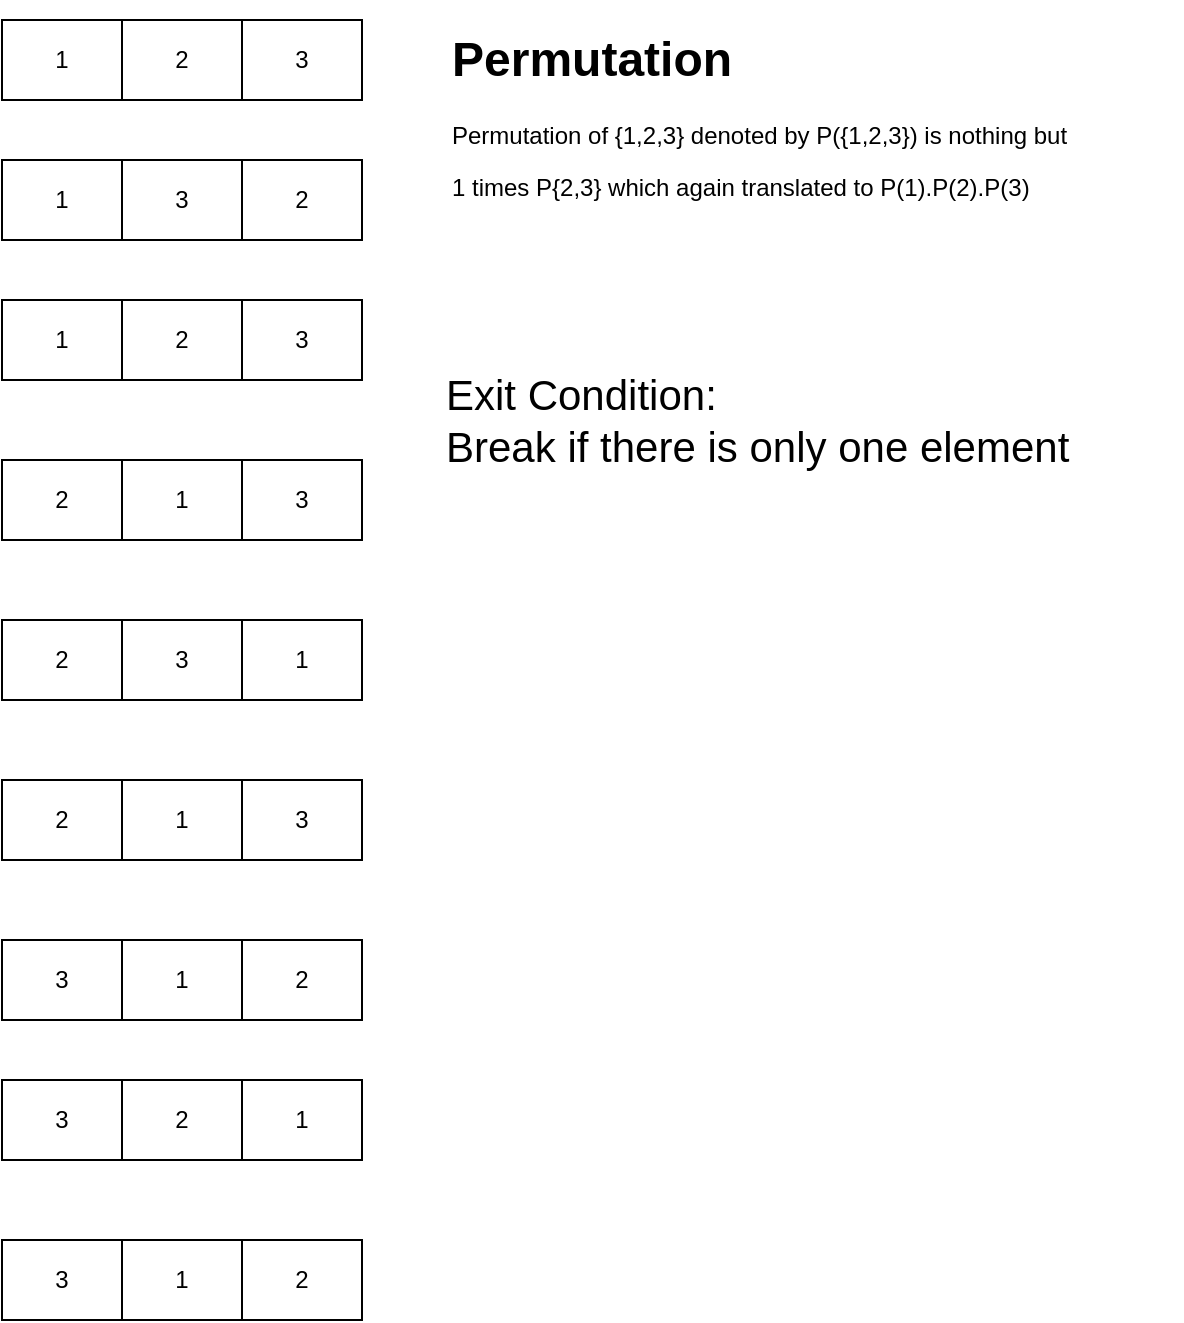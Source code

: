 <mxfile version="20.3.0" type="device"><diagram id="f4Z0a30J_ppED9gUipkH" name="Page-1"><mxGraphModel dx="1348" dy="878" grid="1" gridSize="10" guides="1" tooltips="1" connect="1" arrows="1" fold="1" page="1" pageScale="1" pageWidth="850" pageHeight="1100" math="0" shadow="0"><root><mxCell id="0"/><mxCell id="1" parent="0"/><mxCell id="xhpB51h2Cy-E5C4TXrNV-1" value="" style="shape=table;startSize=0;container=1;collapsible=0;childLayout=tableLayout;" vertex="1" parent="1"><mxGeometry x="150" y="110" width="180" height="40" as="geometry"/></mxCell><mxCell id="xhpB51h2Cy-E5C4TXrNV-2" value="" style="shape=tableRow;horizontal=0;startSize=0;swimlaneHead=0;swimlaneBody=0;top=0;left=0;bottom=0;right=0;collapsible=0;dropTarget=0;fillColor=none;points=[[0,0.5],[1,0.5]];portConstraint=eastwest;" vertex="1" parent="xhpB51h2Cy-E5C4TXrNV-1"><mxGeometry width="180" height="40" as="geometry"/></mxCell><mxCell id="xhpB51h2Cy-E5C4TXrNV-3" value="1" style="shape=partialRectangle;html=1;whiteSpace=wrap;connectable=0;overflow=hidden;fillColor=none;top=0;left=0;bottom=0;right=0;pointerEvents=1;" vertex="1" parent="xhpB51h2Cy-E5C4TXrNV-2"><mxGeometry width="60" height="40" as="geometry"><mxRectangle width="60" height="40" as="alternateBounds"/></mxGeometry></mxCell><mxCell id="xhpB51h2Cy-E5C4TXrNV-4" value="2" style="shape=partialRectangle;html=1;whiteSpace=wrap;connectable=0;overflow=hidden;fillColor=none;top=0;left=0;bottom=0;right=0;pointerEvents=1;" vertex="1" parent="xhpB51h2Cy-E5C4TXrNV-2"><mxGeometry x="60" width="60" height="40" as="geometry"><mxRectangle width="60" height="40" as="alternateBounds"/></mxGeometry></mxCell><mxCell id="xhpB51h2Cy-E5C4TXrNV-5" value="3" style="shape=partialRectangle;html=1;whiteSpace=wrap;connectable=0;overflow=hidden;fillColor=none;top=0;left=0;bottom=0;right=0;pointerEvents=1;" vertex="1" parent="xhpB51h2Cy-E5C4TXrNV-2"><mxGeometry x="120" width="60" height="40" as="geometry"><mxRectangle width="60" height="40" as="alternateBounds"/></mxGeometry></mxCell><mxCell id="xhpB51h2Cy-E5C4TXrNV-6" value="" style="shape=table;startSize=0;container=1;collapsible=0;childLayout=tableLayout;" vertex="1" parent="1"><mxGeometry x="150" y="180" width="180" height="40" as="geometry"/></mxCell><mxCell id="xhpB51h2Cy-E5C4TXrNV-7" value="" style="shape=tableRow;horizontal=0;startSize=0;swimlaneHead=0;swimlaneBody=0;top=0;left=0;bottom=0;right=0;collapsible=0;dropTarget=0;fillColor=none;points=[[0,0.5],[1,0.5]];portConstraint=eastwest;" vertex="1" parent="xhpB51h2Cy-E5C4TXrNV-6"><mxGeometry width="180" height="40" as="geometry"/></mxCell><mxCell id="xhpB51h2Cy-E5C4TXrNV-8" value="1" style="shape=partialRectangle;html=1;whiteSpace=wrap;connectable=0;overflow=hidden;fillColor=none;top=0;left=0;bottom=0;right=0;pointerEvents=1;" vertex="1" parent="xhpB51h2Cy-E5C4TXrNV-7"><mxGeometry width="60" height="40" as="geometry"><mxRectangle width="60" height="40" as="alternateBounds"/></mxGeometry></mxCell><mxCell id="xhpB51h2Cy-E5C4TXrNV-9" value="3" style="shape=partialRectangle;html=1;whiteSpace=wrap;connectable=0;overflow=hidden;fillColor=none;top=0;left=0;bottom=0;right=0;pointerEvents=1;" vertex="1" parent="xhpB51h2Cy-E5C4TXrNV-7"><mxGeometry x="60" width="60" height="40" as="geometry"><mxRectangle width="60" height="40" as="alternateBounds"/></mxGeometry></mxCell><mxCell id="xhpB51h2Cy-E5C4TXrNV-10" value="2" style="shape=partialRectangle;html=1;whiteSpace=wrap;connectable=0;overflow=hidden;fillColor=none;top=0;left=0;bottom=0;right=0;pointerEvents=1;" vertex="1" parent="xhpB51h2Cy-E5C4TXrNV-7"><mxGeometry x="120" width="60" height="40" as="geometry"><mxRectangle width="60" height="40" as="alternateBounds"/></mxGeometry></mxCell><mxCell id="xhpB51h2Cy-E5C4TXrNV-15" value="" style="shape=table;startSize=0;container=1;collapsible=0;childLayout=tableLayout;" vertex="1" parent="1"><mxGeometry x="150" y="250" width="180" height="40" as="geometry"/></mxCell><mxCell id="xhpB51h2Cy-E5C4TXrNV-16" value="" style="shape=tableRow;horizontal=0;startSize=0;swimlaneHead=0;swimlaneBody=0;top=0;left=0;bottom=0;right=0;collapsible=0;dropTarget=0;fillColor=none;points=[[0,0.5],[1,0.5]];portConstraint=eastwest;" vertex="1" parent="xhpB51h2Cy-E5C4TXrNV-15"><mxGeometry width="180" height="40" as="geometry"/></mxCell><mxCell id="xhpB51h2Cy-E5C4TXrNV-17" value="1" style="shape=partialRectangle;html=1;whiteSpace=wrap;connectable=0;overflow=hidden;fillColor=none;top=0;left=0;bottom=0;right=0;pointerEvents=1;" vertex="1" parent="xhpB51h2Cy-E5C4TXrNV-16"><mxGeometry width="60" height="40" as="geometry"><mxRectangle width="60" height="40" as="alternateBounds"/></mxGeometry></mxCell><mxCell id="xhpB51h2Cy-E5C4TXrNV-18" value="2" style="shape=partialRectangle;html=1;whiteSpace=wrap;connectable=0;overflow=hidden;fillColor=none;top=0;left=0;bottom=0;right=0;pointerEvents=1;" vertex="1" parent="xhpB51h2Cy-E5C4TXrNV-16"><mxGeometry x="60" width="60" height="40" as="geometry"><mxRectangle width="60" height="40" as="alternateBounds"/></mxGeometry></mxCell><mxCell id="xhpB51h2Cy-E5C4TXrNV-19" value="3" style="shape=partialRectangle;html=1;whiteSpace=wrap;connectable=0;overflow=hidden;fillColor=none;top=0;left=0;bottom=0;right=0;pointerEvents=1;" vertex="1" parent="xhpB51h2Cy-E5C4TXrNV-16"><mxGeometry x="120" width="60" height="40" as="geometry"><mxRectangle width="60" height="40" as="alternateBounds"/></mxGeometry></mxCell><mxCell id="xhpB51h2Cy-E5C4TXrNV-20" value="" style="shape=table;startSize=0;container=1;collapsible=0;childLayout=tableLayout;" vertex="1" parent="1"><mxGeometry x="150" y="330" width="180" height="40" as="geometry"/></mxCell><mxCell id="xhpB51h2Cy-E5C4TXrNV-21" value="" style="shape=tableRow;horizontal=0;startSize=0;swimlaneHead=0;swimlaneBody=0;top=0;left=0;bottom=0;right=0;collapsible=0;dropTarget=0;fillColor=none;points=[[0,0.5],[1,0.5]];portConstraint=eastwest;" vertex="1" parent="xhpB51h2Cy-E5C4TXrNV-20"><mxGeometry width="180" height="40" as="geometry"/></mxCell><mxCell id="xhpB51h2Cy-E5C4TXrNV-22" value="2" style="shape=partialRectangle;html=1;whiteSpace=wrap;connectable=0;overflow=hidden;fillColor=none;top=0;left=0;bottom=0;right=0;pointerEvents=1;" vertex="1" parent="xhpB51h2Cy-E5C4TXrNV-21"><mxGeometry width="60" height="40" as="geometry"><mxRectangle width="60" height="40" as="alternateBounds"/></mxGeometry></mxCell><mxCell id="xhpB51h2Cy-E5C4TXrNV-23" value="1" style="shape=partialRectangle;html=1;whiteSpace=wrap;connectable=0;overflow=hidden;fillColor=none;top=0;left=0;bottom=0;right=0;pointerEvents=1;" vertex="1" parent="xhpB51h2Cy-E5C4TXrNV-21"><mxGeometry x="60" width="60" height="40" as="geometry"><mxRectangle width="60" height="40" as="alternateBounds"/></mxGeometry></mxCell><mxCell id="xhpB51h2Cy-E5C4TXrNV-24" value="3" style="shape=partialRectangle;html=1;whiteSpace=wrap;connectable=0;overflow=hidden;fillColor=none;top=0;left=0;bottom=0;right=0;pointerEvents=1;" vertex="1" parent="xhpB51h2Cy-E5C4TXrNV-21"><mxGeometry x="120" width="60" height="40" as="geometry"><mxRectangle width="60" height="40" as="alternateBounds"/></mxGeometry></mxCell><mxCell id="xhpB51h2Cy-E5C4TXrNV-25" value="" style="shape=table;startSize=0;container=1;collapsible=0;childLayout=tableLayout;" vertex="1" parent="1"><mxGeometry x="150" y="410" width="180" height="40" as="geometry"/></mxCell><mxCell id="xhpB51h2Cy-E5C4TXrNV-26" value="" style="shape=tableRow;horizontal=0;startSize=0;swimlaneHead=0;swimlaneBody=0;top=0;left=0;bottom=0;right=0;collapsible=0;dropTarget=0;fillColor=none;points=[[0,0.5],[1,0.5]];portConstraint=eastwest;" vertex="1" parent="xhpB51h2Cy-E5C4TXrNV-25"><mxGeometry width="180" height="40" as="geometry"/></mxCell><mxCell id="xhpB51h2Cy-E5C4TXrNV-27" value="2" style="shape=partialRectangle;html=1;whiteSpace=wrap;connectable=0;overflow=hidden;fillColor=none;top=0;left=0;bottom=0;right=0;pointerEvents=1;" vertex="1" parent="xhpB51h2Cy-E5C4TXrNV-26"><mxGeometry width="60" height="40" as="geometry"><mxRectangle width="60" height="40" as="alternateBounds"/></mxGeometry></mxCell><mxCell id="xhpB51h2Cy-E5C4TXrNV-28" value="3" style="shape=partialRectangle;html=1;whiteSpace=wrap;connectable=0;overflow=hidden;fillColor=none;top=0;left=0;bottom=0;right=0;pointerEvents=1;" vertex="1" parent="xhpB51h2Cy-E5C4TXrNV-26"><mxGeometry x="60" width="60" height="40" as="geometry"><mxRectangle width="60" height="40" as="alternateBounds"/></mxGeometry></mxCell><mxCell id="xhpB51h2Cy-E5C4TXrNV-29" value="1" style="shape=partialRectangle;html=1;whiteSpace=wrap;connectable=0;overflow=hidden;fillColor=none;top=0;left=0;bottom=0;right=0;pointerEvents=1;" vertex="1" parent="xhpB51h2Cy-E5C4TXrNV-26"><mxGeometry x="120" width="60" height="40" as="geometry"><mxRectangle width="60" height="40" as="alternateBounds"/></mxGeometry></mxCell><mxCell id="xhpB51h2Cy-E5C4TXrNV-30" value="" style="shape=table;startSize=0;container=1;collapsible=0;childLayout=tableLayout;" vertex="1" parent="1"><mxGeometry x="150" y="490" width="180" height="40" as="geometry"/></mxCell><mxCell id="xhpB51h2Cy-E5C4TXrNV-31" value="" style="shape=tableRow;horizontal=0;startSize=0;swimlaneHead=0;swimlaneBody=0;top=0;left=0;bottom=0;right=0;collapsible=0;dropTarget=0;fillColor=none;points=[[0,0.5],[1,0.5]];portConstraint=eastwest;" vertex="1" parent="xhpB51h2Cy-E5C4TXrNV-30"><mxGeometry width="180" height="40" as="geometry"/></mxCell><mxCell id="xhpB51h2Cy-E5C4TXrNV-32" value="2" style="shape=partialRectangle;html=1;whiteSpace=wrap;connectable=0;overflow=hidden;fillColor=none;top=0;left=0;bottom=0;right=0;pointerEvents=1;" vertex="1" parent="xhpB51h2Cy-E5C4TXrNV-31"><mxGeometry width="60" height="40" as="geometry"><mxRectangle width="60" height="40" as="alternateBounds"/></mxGeometry></mxCell><mxCell id="xhpB51h2Cy-E5C4TXrNV-33" value="1" style="shape=partialRectangle;html=1;whiteSpace=wrap;connectable=0;overflow=hidden;fillColor=none;top=0;left=0;bottom=0;right=0;pointerEvents=1;" vertex="1" parent="xhpB51h2Cy-E5C4TXrNV-31"><mxGeometry x="60" width="60" height="40" as="geometry"><mxRectangle width="60" height="40" as="alternateBounds"/></mxGeometry></mxCell><mxCell id="xhpB51h2Cy-E5C4TXrNV-34" value="3" style="shape=partialRectangle;html=1;whiteSpace=wrap;connectable=0;overflow=hidden;fillColor=none;top=0;left=0;bottom=0;right=0;pointerEvents=1;" vertex="1" parent="xhpB51h2Cy-E5C4TXrNV-31"><mxGeometry x="120" width="60" height="40" as="geometry"><mxRectangle width="60" height="40" as="alternateBounds"/></mxGeometry></mxCell><mxCell id="xhpB51h2Cy-E5C4TXrNV-35" value="" style="shape=table;startSize=0;container=1;collapsible=0;childLayout=tableLayout;" vertex="1" parent="1"><mxGeometry x="150" y="570" width="180" height="40" as="geometry"/></mxCell><mxCell id="xhpB51h2Cy-E5C4TXrNV-36" value="" style="shape=tableRow;horizontal=0;startSize=0;swimlaneHead=0;swimlaneBody=0;top=0;left=0;bottom=0;right=0;collapsible=0;dropTarget=0;fillColor=none;points=[[0,0.5],[1,0.5]];portConstraint=eastwest;" vertex="1" parent="xhpB51h2Cy-E5C4TXrNV-35"><mxGeometry width="180" height="40" as="geometry"/></mxCell><mxCell id="xhpB51h2Cy-E5C4TXrNV-37" value="3" style="shape=partialRectangle;html=1;whiteSpace=wrap;connectable=0;overflow=hidden;fillColor=none;top=0;left=0;bottom=0;right=0;pointerEvents=1;" vertex="1" parent="xhpB51h2Cy-E5C4TXrNV-36"><mxGeometry width="60" height="40" as="geometry"><mxRectangle width="60" height="40" as="alternateBounds"/></mxGeometry></mxCell><mxCell id="xhpB51h2Cy-E5C4TXrNV-38" value="1" style="shape=partialRectangle;html=1;whiteSpace=wrap;connectable=0;overflow=hidden;fillColor=none;top=0;left=0;bottom=0;right=0;pointerEvents=1;" vertex="1" parent="xhpB51h2Cy-E5C4TXrNV-36"><mxGeometry x="60" width="60" height="40" as="geometry"><mxRectangle width="60" height="40" as="alternateBounds"/></mxGeometry></mxCell><mxCell id="xhpB51h2Cy-E5C4TXrNV-39" value="2" style="shape=partialRectangle;html=1;whiteSpace=wrap;connectable=0;overflow=hidden;fillColor=none;top=0;left=0;bottom=0;right=0;pointerEvents=1;" vertex="1" parent="xhpB51h2Cy-E5C4TXrNV-36"><mxGeometry x="120" width="60" height="40" as="geometry"><mxRectangle width="60" height="40" as="alternateBounds"/></mxGeometry></mxCell><mxCell id="xhpB51h2Cy-E5C4TXrNV-40" value="" style="shape=table;startSize=0;container=1;collapsible=0;childLayout=tableLayout;" vertex="1" parent="1"><mxGeometry x="150" y="640" width="180" height="40" as="geometry"/></mxCell><mxCell id="xhpB51h2Cy-E5C4TXrNV-41" value="" style="shape=tableRow;horizontal=0;startSize=0;swimlaneHead=0;swimlaneBody=0;top=0;left=0;bottom=0;right=0;collapsible=0;dropTarget=0;fillColor=none;points=[[0,0.5],[1,0.5]];portConstraint=eastwest;" vertex="1" parent="xhpB51h2Cy-E5C4TXrNV-40"><mxGeometry width="180" height="40" as="geometry"/></mxCell><mxCell id="xhpB51h2Cy-E5C4TXrNV-42" value="3" style="shape=partialRectangle;html=1;whiteSpace=wrap;connectable=0;overflow=hidden;fillColor=none;top=0;left=0;bottom=0;right=0;pointerEvents=1;" vertex="1" parent="xhpB51h2Cy-E5C4TXrNV-41"><mxGeometry width="60" height="40" as="geometry"><mxRectangle width="60" height="40" as="alternateBounds"/></mxGeometry></mxCell><mxCell id="xhpB51h2Cy-E5C4TXrNV-43" value="2" style="shape=partialRectangle;html=1;whiteSpace=wrap;connectable=0;overflow=hidden;fillColor=none;top=0;left=0;bottom=0;right=0;pointerEvents=1;" vertex="1" parent="xhpB51h2Cy-E5C4TXrNV-41"><mxGeometry x="60" width="60" height="40" as="geometry"><mxRectangle width="60" height="40" as="alternateBounds"/></mxGeometry></mxCell><mxCell id="xhpB51h2Cy-E5C4TXrNV-44" value="1" style="shape=partialRectangle;html=1;whiteSpace=wrap;connectable=0;overflow=hidden;fillColor=none;top=0;left=0;bottom=0;right=0;pointerEvents=1;" vertex="1" parent="xhpB51h2Cy-E5C4TXrNV-41"><mxGeometry x="120" width="60" height="40" as="geometry"><mxRectangle width="60" height="40" as="alternateBounds"/></mxGeometry></mxCell><mxCell id="xhpB51h2Cy-E5C4TXrNV-45" value="" style="shape=table;startSize=0;container=1;collapsible=0;childLayout=tableLayout;" vertex="1" parent="1"><mxGeometry x="150" y="720" width="180" height="40" as="geometry"/></mxCell><mxCell id="xhpB51h2Cy-E5C4TXrNV-46" value="" style="shape=tableRow;horizontal=0;startSize=0;swimlaneHead=0;swimlaneBody=0;top=0;left=0;bottom=0;right=0;collapsible=0;dropTarget=0;fillColor=none;points=[[0,0.5],[1,0.5]];portConstraint=eastwest;" vertex="1" parent="xhpB51h2Cy-E5C4TXrNV-45"><mxGeometry width="180" height="40" as="geometry"/></mxCell><mxCell id="xhpB51h2Cy-E5C4TXrNV-47" value="3" style="shape=partialRectangle;html=1;whiteSpace=wrap;connectable=0;overflow=hidden;fillColor=none;top=0;left=0;bottom=0;right=0;pointerEvents=1;" vertex="1" parent="xhpB51h2Cy-E5C4TXrNV-46"><mxGeometry width="60" height="40" as="geometry"><mxRectangle width="60" height="40" as="alternateBounds"/></mxGeometry></mxCell><mxCell id="xhpB51h2Cy-E5C4TXrNV-48" value="1" style="shape=partialRectangle;html=1;whiteSpace=wrap;connectable=0;overflow=hidden;fillColor=none;top=0;left=0;bottom=0;right=0;pointerEvents=1;" vertex="1" parent="xhpB51h2Cy-E5C4TXrNV-46"><mxGeometry x="60" width="60" height="40" as="geometry"><mxRectangle width="60" height="40" as="alternateBounds"/></mxGeometry></mxCell><mxCell id="xhpB51h2Cy-E5C4TXrNV-49" value="2" style="shape=partialRectangle;html=1;whiteSpace=wrap;connectable=0;overflow=hidden;fillColor=none;top=0;left=0;bottom=0;right=0;pointerEvents=1;" vertex="1" parent="xhpB51h2Cy-E5C4TXrNV-46"><mxGeometry x="120" width="60" height="40" as="geometry"><mxRectangle width="60" height="40" as="alternateBounds"/></mxGeometry></mxCell><mxCell id="xhpB51h2Cy-E5C4TXrNV-50" value="&lt;h1&gt;Permutation&lt;/h1&gt;&lt;p&gt;Permutation of {1,2,3} denoted by P({1,2,3}) is nothing but&amp;nbsp;&lt;/p&gt;&lt;p&gt;1 times P{2,3} which again translated to P(1).P(2).P(3)&lt;/p&gt;" style="text;html=1;strokeColor=none;fillColor=none;spacing=5;spacingTop=-20;whiteSpace=wrap;overflow=hidden;rounded=0;" vertex="1" parent="1"><mxGeometry x="370" y="110" width="370" height="120" as="geometry"/></mxCell><mxCell id="xhpB51h2Cy-E5C4TXrNV-51" value="&lt;font style=&quot;font-size: 21px;&quot;&gt;Exit Condition:&lt;br&gt;Break if there is only one element&lt;/font&gt;" style="text;html=1;strokeColor=none;fillColor=none;align=left;verticalAlign=middle;whiteSpace=wrap;rounded=0;" vertex="1" parent="1"><mxGeometry x="370" y="260" width="330" height="100" as="geometry"/></mxCell></root></mxGraphModel></diagram></mxfile>